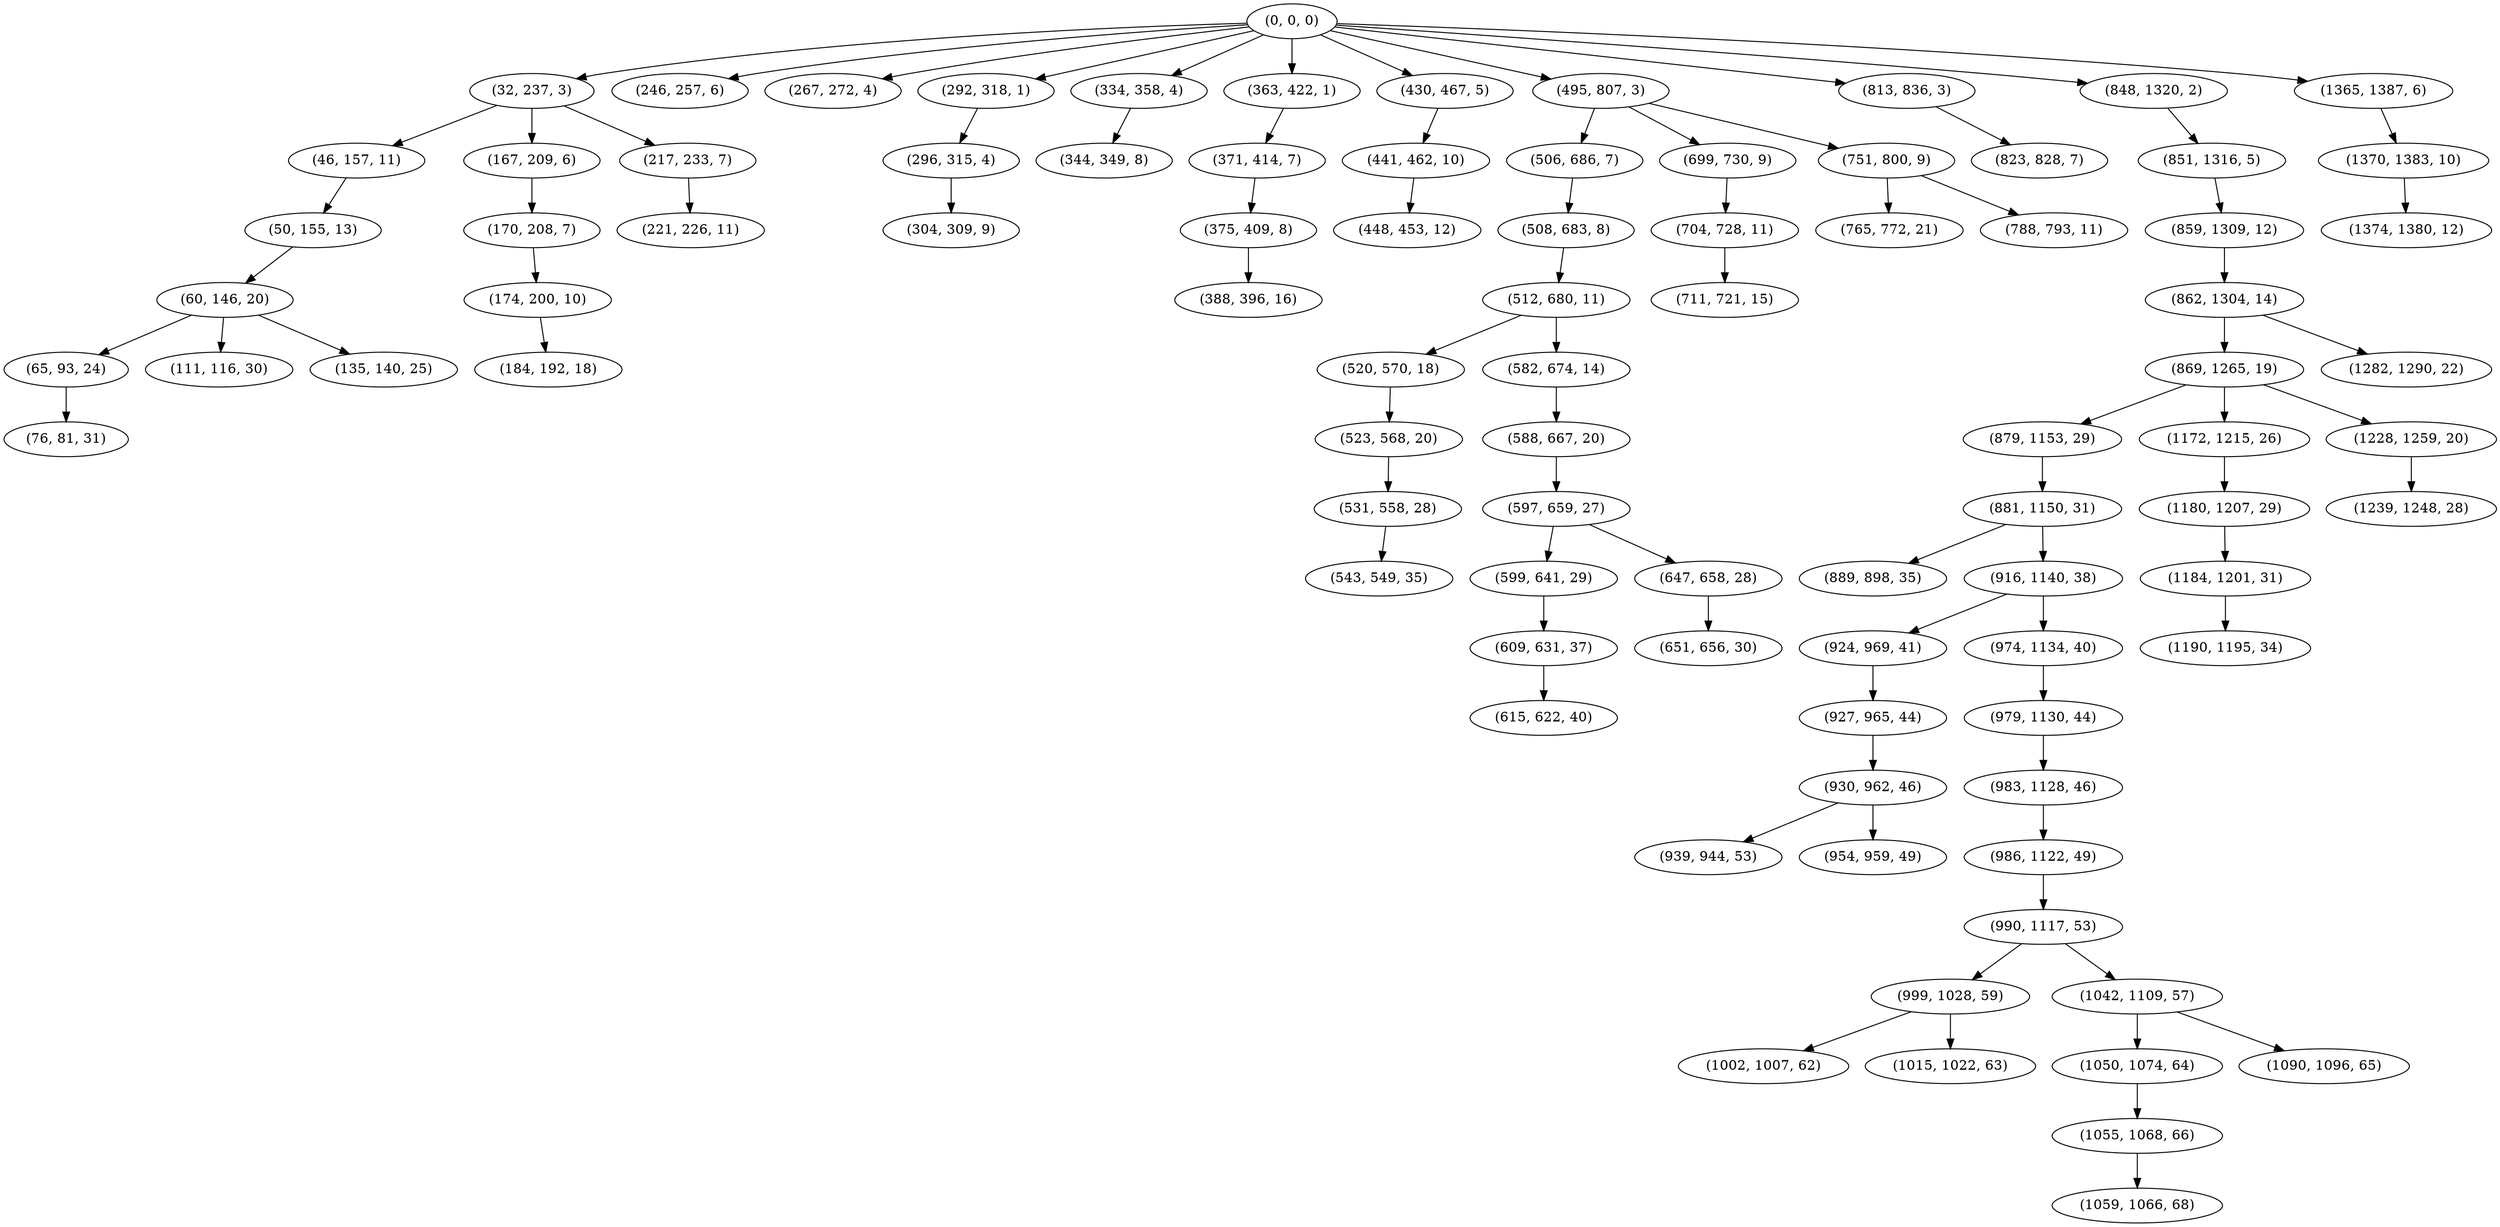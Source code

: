digraph tree {
    "(0, 0, 0)";
    "(32, 237, 3)";
    "(46, 157, 11)";
    "(50, 155, 13)";
    "(60, 146, 20)";
    "(65, 93, 24)";
    "(76, 81, 31)";
    "(111, 116, 30)";
    "(135, 140, 25)";
    "(167, 209, 6)";
    "(170, 208, 7)";
    "(174, 200, 10)";
    "(184, 192, 18)";
    "(217, 233, 7)";
    "(221, 226, 11)";
    "(246, 257, 6)";
    "(267, 272, 4)";
    "(292, 318, 1)";
    "(296, 315, 4)";
    "(304, 309, 9)";
    "(334, 358, 4)";
    "(344, 349, 8)";
    "(363, 422, 1)";
    "(371, 414, 7)";
    "(375, 409, 8)";
    "(388, 396, 16)";
    "(430, 467, 5)";
    "(441, 462, 10)";
    "(448, 453, 12)";
    "(495, 807, 3)";
    "(506, 686, 7)";
    "(508, 683, 8)";
    "(512, 680, 11)";
    "(520, 570, 18)";
    "(523, 568, 20)";
    "(531, 558, 28)";
    "(543, 549, 35)";
    "(582, 674, 14)";
    "(588, 667, 20)";
    "(597, 659, 27)";
    "(599, 641, 29)";
    "(609, 631, 37)";
    "(615, 622, 40)";
    "(647, 658, 28)";
    "(651, 656, 30)";
    "(699, 730, 9)";
    "(704, 728, 11)";
    "(711, 721, 15)";
    "(751, 800, 9)";
    "(765, 772, 21)";
    "(788, 793, 11)";
    "(813, 836, 3)";
    "(823, 828, 7)";
    "(848, 1320, 2)";
    "(851, 1316, 5)";
    "(859, 1309, 12)";
    "(862, 1304, 14)";
    "(869, 1265, 19)";
    "(879, 1153, 29)";
    "(881, 1150, 31)";
    "(889, 898, 35)";
    "(916, 1140, 38)";
    "(924, 969, 41)";
    "(927, 965, 44)";
    "(930, 962, 46)";
    "(939, 944, 53)";
    "(954, 959, 49)";
    "(974, 1134, 40)";
    "(979, 1130, 44)";
    "(983, 1128, 46)";
    "(986, 1122, 49)";
    "(990, 1117, 53)";
    "(999, 1028, 59)";
    "(1002, 1007, 62)";
    "(1015, 1022, 63)";
    "(1042, 1109, 57)";
    "(1050, 1074, 64)";
    "(1055, 1068, 66)";
    "(1059, 1066, 68)";
    "(1090, 1096, 65)";
    "(1172, 1215, 26)";
    "(1180, 1207, 29)";
    "(1184, 1201, 31)";
    "(1190, 1195, 34)";
    "(1228, 1259, 20)";
    "(1239, 1248, 28)";
    "(1282, 1290, 22)";
    "(1365, 1387, 6)";
    "(1370, 1383, 10)";
    "(1374, 1380, 12)";
    "(0, 0, 0)" -> "(32, 237, 3)";
    "(0, 0, 0)" -> "(246, 257, 6)";
    "(0, 0, 0)" -> "(267, 272, 4)";
    "(0, 0, 0)" -> "(292, 318, 1)";
    "(0, 0, 0)" -> "(334, 358, 4)";
    "(0, 0, 0)" -> "(363, 422, 1)";
    "(0, 0, 0)" -> "(430, 467, 5)";
    "(0, 0, 0)" -> "(495, 807, 3)";
    "(0, 0, 0)" -> "(813, 836, 3)";
    "(0, 0, 0)" -> "(848, 1320, 2)";
    "(0, 0, 0)" -> "(1365, 1387, 6)";
    "(32, 237, 3)" -> "(46, 157, 11)";
    "(32, 237, 3)" -> "(167, 209, 6)";
    "(32, 237, 3)" -> "(217, 233, 7)";
    "(46, 157, 11)" -> "(50, 155, 13)";
    "(50, 155, 13)" -> "(60, 146, 20)";
    "(60, 146, 20)" -> "(65, 93, 24)";
    "(60, 146, 20)" -> "(111, 116, 30)";
    "(60, 146, 20)" -> "(135, 140, 25)";
    "(65, 93, 24)" -> "(76, 81, 31)";
    "(167, 209, 6)" -> "(170, 208, 7)";
    "(170, 208, 7)" -> "(174, 200, 10)";
    "(174, 200, 10)" -> "(184, 192, 18)";
    "(217, 233, 7)" -> "(221, 226, 11)";
    "(292, 318, 1)" -> "(296, 315, 4)";
    "(296, 315, 4)" -> "(304, 309, 9)";
    "(334, 358, 4)" -> "(344, 349, 8)";
    "(363, 422, 1)" -> "(371, 414, 7)";
    "(371, 414, 7)" -> "(375, 409, 8)";
    "(375, 409, 8)" -> "(388, 396, 16)";
    "(430, 467, 5)" -> "(441, 462, 10)";
    "(441, 462, 10)" -> "(448, 453, 12)";
    "(495, 807, 3)" -> "(506, 686, 7)";
    "(495, 807, 3)" -> "(699, 730, 9)";
    "(495, 807, 3)" -> "(751, 800, 9)";
    "(506, 686, 7)" -> "(508, 683, 8)";
    "(508, 683, 8)" -> "(512, 680, 11)";
    "(512, 680, 11)" -> "(520, 570, 18)";
    "(512, 680, 11)" -> "(582, 674, 14)";
    "(520, 570, 18)" -> "(523, 568, 20)";
    "(523, 568, 20)" -> "(531, 558, 28)";
    "(531, 558, 28)" -> "(543, 549, 35)";
    "(582, 674, 14)" -> "(588, 667, 20)";
    "(588, 667, 20)" -> "(597, 659, 27)";
    "(597, 659, 27)" -> "(599, 641, 29)";
    "(597, 659, 27)" -> "(647, 658, 28)";
    "(599, 641, 29)" -> "(609, 631, 37)";
    "(609, 631, 37)" -> "(615, 622, 40)";
    "(647, 658, 28)" -> "(651, 656, 30)";
    "(699, 730, 9)" -> "(704, 728, 11)";
    "(704, 728, 11)" -> "(711, 721, 15)";
    "(751, 800, 9)" -> "(765, 772, 21)";
    "(751, 800, 9)" -> "(788, 793, 11)";
    "(813, 836, 3)" -> "(823, 828, 7)";
    "(848, 1320, 2)" -> "(851, 1316, 5)";
    "(851, 1316, 5)" -> "(859, 1309, 12)";
    "(859, 1309, 12)" -> "(862, 1304, 14)";
    "(862, 1304, 14)" -> "(869, 1265, 19)";
    "(862, 1304, 14)" -> "(1282, 1290, 22)";
    "(869, 1265, 19)" -> "(879, 1153, 29)";
    "(869, 1265, 19)" -> "(1172, 1215, 26)";
    "(869, 1265, 19)" -> "(1228, 1259, 20)";
    "(879, 1153, 29)" -> "(881, 1150, 31)";
    "(881, 1150, 31)" -> "(889, 898, 35)";
    "(881, 1150, 31)" -> "(916, 1140, 38)";
    "(916, 1140, 38)" -> "(924, 969, 41)";
    "(916, 1140, 38)" -> "(974, 1134, 40)";
    "(924, 969, 41)" -> "(927, 965, 44)";
    "(927, 965, 44)" -> "(930, 962, 46)";
    "(930, 962, 46)" -> "(939, 944, 53)";
    "(930, 962, 46)" -> "(954, 959, 49)";
    "(974, 1134, 40)" -> "(979, 1130, 44)";
    "(979, 1130, 44)" -> "(983, 1128, 46)";
    "(983, 1128, 46)" -> "(986, 1122, 49)";
    "(986, 1122, 49)" -> "(990, 1117, 53)";
    "(990, 1117, 53)" -> "(999, 1028, 59)";
    "(990, 1117, 53)" -> "(1042, 1109, 57)";
    "(999, 1028, 59)" -> "(1002, 1007, 62)";
    "(999, 1028, 59)" -> "(1015, 1022, 63)";
    "(1042, 1109, 57)" -> "(1050, 1074, 64)";
    "(1042, 1109, 57)" -> "(1090, 1096, 65)";
    "(1050, 1074, 64)" -> "(1055, 1068, 66)";
    "(1055, 1068, 66)" -> "(1059, 1066, 68)";
    "(1172, 1215, 26)" -> "(1180, 1207, 29)";
    "(1180, 1207, 29)" -> "(1184, 1201, 31)";
    "(1184, 1201, 31)" -> "(1190, 1195, 34)";
    "(1228, 1259, 20)" -> "(1239, 1248, 28)";
    "(1365, 1387, 6)" -> "(1370, 1383, 10)";
    "(1370, 1383, 10)" -> "(1374, 1380, 12)";
}
